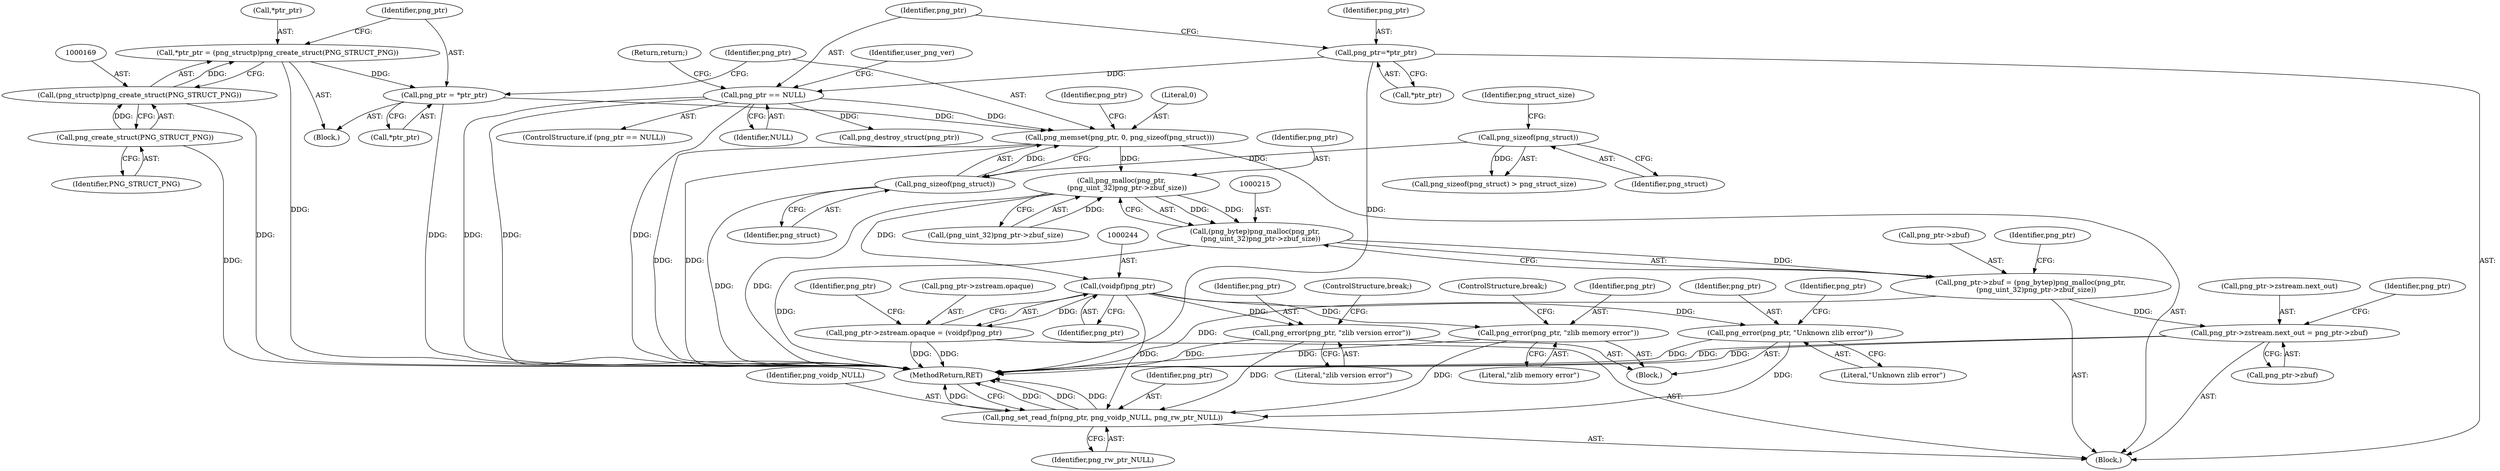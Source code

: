 digraph "0_Chrome_7f3d85b096f66870a15b37c2f40b219b2e292693_7@API" {
"1000176" [label="(Call,png_memset(png_ptr, 0, png_sizeof(png_struct)))"];
"1000172" [label="(Call,png_ptr = *ptr_ptr)"];
"1000165" [label="(Call,*ptr_ptr = (png_structp)png_create_struct(PNG_STRUCT_PNG))"];
"1000168" [label="(Call,(png_structp)png_create_struct(PNG_STRUCT_PNG))"];
"1000170" [label="(Call,png_create_struct(PNG_STRUCT_PNG))"];
"1000123" [label="(Call,png_ptr == NULL)"];
"1000118" [label="(Call,png_ptr=*ptr_ptr)"];
"1000179" [label="(Call,png_sizeof(png_struct))"];
"1000159" [label="(Call,png_sizeof(png_struct))"];
"1000216" [label="(Call,png_malloc(png_ptr,\n     (png_uint_32)png_ptr->zbuf_size))"];
"1000214" [label="(Call,(png_bytep)png_malloc(png_ptr,\n     (png_uint_32)png_ptr->zbuf_size))"];
"1000210" [label="(Call,png_ptr->zbuf = (png_bytep)png_malloc(png_ptr,\n     (png_uint_32)png_ptr->zbuf_size))"];
"1000269" [label="(Call,png_ptr->zstream.next_out = png_ptr->zbuf)"];
"1000243" [label="(Call,(voidpf)png_ptr)"];
"1000237" [label="(Call,png_ptr->zstream.opaque = (voidpf)png_ptr)"];
"1000256" [label="(Call,png_error(png_ptr, \"zlib memory error\"))"];
"1000289" [label="(Call,png_set_read_fn(png_ptr, png_voidp_NULL, png_rw_ptr_NULL))"];
"1000261" [label="(Call,png_error(png_ptr, \"zlib version error\"))"];
"1000266" [label="(Call,png_error(png_ptr, \"Unknown zlib error\"))"];
"1000159" [label="(Call,png_sizeof(png_struct))"];
"1000177" [label="(Identifier,png_ptr)"];
"1000162" [label="(Block,)"];
"1000262" [label="(Identifier,png_ptr)"];
"1000111" [label="(Block,)"];
"1000183" [label="(Identifier,png_ptr)"];
"1000176" [label="(Call,png_memset(png_ptr, 0, png_sizeof(png_struct)))"];
"1000261" [label="(Call,png_error(png_ptr, \"zlib version error\"))"];
"1000257" [label="(Identifier,png_ptr)"];
"1000263" [label="(Literal,\"zlib version error\")"];
"1000267" [label="(Identifier,png_ptr)"];
"1000245" [label="(Identifier,png_ptr)"];
"1000163" [label="(Call,png_destroy_struct(png_ptr))"];
"1000291" [label="(Identifier,png_voidp_NULL)"];
"1000237" [label="(Call,png_ptr->zstream.opaque = (voidpf)png_ptr)"];
"1000226" [label="(Identifier,png_ptr)"];
"1000165" [label="(Call,*ptr_ptr = (png_structp)png_create_struct(PNG_STRUCT_PNG))"];
"1000216" [label="(Call,png_malloc(png_ptr,\n     (png_uint_32)png_ptr->zbuf_size))"];
"1000166" [label="(Call,*ptr_ptr)"];
"1000171" [label="(Identifier,PNG_STRUCT_PNG)"];
"1000210" [label="(Call,png_ptr->zbuf = (png_bytep)png_malloc(png_ptr,\n     (png_uint_32)png_ptr->zbuf_size))"];
"1000120" [label="(Call,*ptr_ptr)"];
"1000252" [label="(Block,)"];
"1000173" [label="(Identifier,png_ptr)"];
"1000256" [label="(Call,png_error(png_ptr, \"zlib memory error\"))"];
"1000217" [label="(Identifier,png_ptr)"];
"1000160" [label="(Identifier,png_struct)"];
"1000172" [label="(Call,png_ptr = *ptr_ptr)"];
"1000270" [label="(Call,png_ptr->zstream.next_out)"];
"1000218" [label="(Call,(png_uint_32)png_ptr->zbuf_size)"];
"1000179" [label="(Call,png_sizeof(png_struct))"];
"1000268" [label="(Literal,\"Unknown zlib error\")"];
"1000250" [label="(Identifier,png_ptr)"];
"1000126" [label="(Return,return;)"];
"1000158" [label="(Call,png_sizeof(png_struct) > png_struct_size)"];
"1000264" [label="(ControlStructure,break;)"];
"1000275" [label="(Call,png_ptr->zbuf)"];
"1000161" [label="(Identifier,png_struct_size)"];
"1000293" [label="(MethodReturn,RET)"];
"1000281" [label="(Identifier,png_ptr)"];
"1000238" [label="(Call,png_ptr->zstream.opaque)"];
"1000214" [label="(Call,(png_bytep)png_malloc(png_ptr,\n     (png_uint_32)png_ptr->zbuf_size))"];
"1000170" [label="(Call,png_create_struct(PNG_STRUCT_PNG))"];
"1000125" [label="(Identifier,NULL)"];
"1000289" [label="(Call,png_set_read_fn(png_ptr, png_voidp_NULL, png_rw_ptr_NULL))"];
"1000119" [label="(Identifier,png_ptr)"];
"1000180" [label="(Identifier,png_struct)"];
"1000266" [label="(Call,png_error(png_ptr, \"Unknown zlib error\"))"];
"1000269" [label="(Call,png_ptr->zstream.next_out = png_ptr->zbuf)"];
"1000258" [label="(Literal,\"zlib memory error\")"];
"1000174" [label="(Call,*ptr_ptr)"];
"1000123" [label="(Call,png_ptr == NULL)"];
"1000211" [label="(Call,png_ptr->zbuf)"];
"1000178" [label="(Literal,0)"];
"1000243" [label="(Call,(voidpf)png_ptr)"];
"1000124" [label="(Identifier,png_ptr)"];
"1000272" [label="(Identifier,png_ptr)"];
"1000290" [label="(Identifier,png_ptr)"];
"1000118" [label="(Call,png_ptr=*ptr_ptr)"];
"1000168" [label="(Call,(png_structp)png_create_struct(PNG_STRUCT_PNG))"];
"1000132" [label="(Identifier,user_png_ver)"];
"1000122" [label="(ControlStructure,if (png_ptr == NULL))"];
"1000292" [label="(Identifier,png_rw_ptr_NULL)"];
"1000259" [label="(ControlStructure,break;)"];
"1000176" -> "1000111"  [label="AST: "];
"1000176" -> "1000179"  [label="CFG: "];
"1000177" -> "1000176"  [label="AST: "];
"1000178" -> "1000176"  [label="AST: "];
"1000179" -> "1000176"  [label="AST: "];
"1000183" -> "1000176"  [label="CFG: "];
"1000176" -> "1000293"  [label="DDG: "];
"1000176" -> "1000293"  [label="DDG: "];
"1000172" -> "1000176"  [label="DDG: "];
"1000123" -> "1000176"  [label="DDG: "];
"1000179" -> "1000176"  [label="DDG: "];
"1000176" -> "1000216"  [label="DDG: "];
"1000172" -> "1000162"  [label="AST: "];
"1000172" -> "1000174"  [label="CFG: "];
"1000173" -> "1000172"  [label="AST: "];
"1000174" -> "1000172"  [label="AST: "];
"1000177" -> "1000172"  [label="CFG: "];
"1000172" -> "1000293"  [label="DDG: "];
"1000165" -> "1000172"  [label="DDG: "];
"1000165" -> "1000162"  [label="AST: "];
"1000165" -> "1000168"  [label="CFG: "];
"1000166" -> "1000165"  [label="AST: "];
"1000168" -> "1000165"  [label="AST: "];
"1000173" -> "1000165"  [label="CFG: "];
"1000165" -> "1000293"  [label="DDG: "];
"1000168" -> "1000165"  [label="DDG: "];
"1000168" -> "1000170"  [label="CFG: "];
"1000169" -> "1000168"  [label="AST: "];
"1000170" -> "1000168"  [label="AST: "];
"1000168" -> "1000293"  [label="DDG: "];
"1000170" -> "1000168"  [label="DDG: "];
"1000170" -> "1000171"  [label="CFG: "];
"1000171" -> "1000170"  [label="AST: "];
"1000170" -> "1000293"  [label="DDG: "];
"1000123" -> "1000122"  [label="AST: "];
"1000123" -> "1000125"  [label="CFG: "];
"1000124" -> "1000123"  [label="AST: "];
"1000125" -> "1000123"  [label="AST: "];
"1000126" -> "1000123"  [label="CFG: "];
"1000132" -> "1000123"  [label="CFG: "];
"1000123" -> "1000293"  [label="DDG: "];
"1000123" -> "1000293"  [label="DDG: "];
"1000123" -> "1000293"  [label="DDG: "];
"1000118" -> "1000123"  [label="DDG: "];
"1000123" -> "1000163"  [label="DDG: "];
"1000118" -> "1000111"  [label="AST: "];
"1000118" -> "1000120"  [label="CFG: "];
"1000119" -> "1000118"  [label="AST: "];
"1000120" -> "1000118"  [label="AST: "];
"1000124" -> "1000118"  [label="CFG: "];
"1000118" -> "1000293"  [label="DDG: "];
"1000179" -> "1000180"  [label="CFG: "];
"1000180" -> "1000179"  [label="AST: "];
"1000179" -> "1000293"  [label="DDG: "];
"1000159" -> "1000179"  [label="DDG: "];
"1000159" -> "1000158"  [label="AST: "];
"1000159" -> "1000160"  [label="CFG: "];
"1000160" -> "1000159"  [label="AST: "];
"1000161" -> "1000159"  [label="CFG: "];
"1000159" -> "1000158"  [label="DDG: "];
"1000216" -> "1000214"  [label="AST: "];
"1000216" -> "1000218"  [label="CFG: "];
"1000217" -> "1000216"  [label="AST: "];
"1000218" -> "1000216"  [label="AST: "];
"1000214" -> "1000216"  [label="CFG: "];
"1000216" -> "1000293"  [label="DDG: "];
"1000216" -> "1000214"  [label="DDG: "];
"1000216" -> "1000214"  [label="DDG: "];
"1000218" -> "1000216"  [label="DDG: "];
"1000216" -> "1000243"  [label="DDG: "];
"1000214" -> "1000210"  [label="AST: "];
"1000215" -> "1000214"  [label="AST: "];
"1000210" -> "1000214"  [label="CFG: "];
"1000214" -> "1000293"  [label="DDG: "];
"1000214" -> "1000210"  [label="DDG: "];
"1000210" -> "1000111"  [label="AST: "];
"1000211" -> "1000210"  [label="AST: "];
"1000226" -> "1000210"  [label="CFG: "];
"1000210" -> "1000293"  [label="DDG: "];
"1000210" -> "1000269"  [label="DDG: "];
"1000269" -> "1000111"  [label="AST: "];
"1000269" -> "1000275"  [label="CFG: "];
"1000270" -> "1000269"  [label="AST: "];
"1000275" -> "1000269"  [label="AST: "];
"1000281" -> "1000269"  [label="CFG: "];
"1000269" -> "1000293"  [label="DDG: "];
"1000269" -> "1000293"  [label="DDG: "];
"1000243" -> "1000237"  [label="AST: "];
"1000243" -> "1000245"  [label="CFG: "];
"1000244" -> "1000243"  [label="AST: "];
"1000245" -> "1000243"  [label="AST: "];
"1000237" -> "1000243"  [label="CFG: "];
"1000243" -> "1000237"  [label="DDG: "];
"1000243" -> "1000256"  [label="DDG: "];
"1000243" -> "1000261"  [label="DDG: "];
"1000243" -> "1000266"  [label="DDG: "];
"1000243" -> "1000289"  [label="DDG: "];
"1000237" -> "1000111"  [label="AST: "];
"1000238" -> "1000237"  [label="AST: "];
"1000250" -> "1000237"  [label="CFG: "];
"1000237" -> "1000293"  [label="DDG: "];
"1000237" -> "1000293"  [label="DDG: "];
"1000256" -> "1000252"  [label="AST: "];
"1000256" -> "1000258"  [label="CFG: "];
"1000257" -> "1000256"  [label="AST: "];
"1000258" -> "1000256"  [label="AST: "];
"1000259" -> "1000256"  [label="CFG: "];
"1000256" -> "1000293"  [label="DDG: "];
"1000256" -> "1000289"  [label="DDG: "];
"1000289" -> "1000111"  [label="AST: "];
"1000289" -> "1000292"  [label="CFG: "];
"1000290" -> "1000289"  [label="AST: "];
"1000291" -> "1000289"  [label="AST: "];
"1000292" -> "1000289"  [label="AST: "];
"1000293" -> "1000289"  [label="CFG: "];
"1000289" -> "1000293"  [label="DDG: "];
"1000289" -> "1000293"  [label="DDG: "];
"1000289" -> "1000293"  [label="DDG: "];
"1000289" -> "1000293"  [label="DDG: "];
"1000266" -> "1000289"  [label="DDG: "];
"1000261" -> "1000289"  [label="DDG: "];
"1000261" -> "1000252"  [label="AST: "];
"1000261" -> "1000263"  [label="CFG: "];
"1000262" -> "1000261"  [label="AST: "];
"1000263" -> "1000261"  [label="AST: "];
"1000264" -> "1000261"  [label="CFG: "];
"1000261" -> "1000293"  [label="DDG: "];
"1000266" -> "1000252"  [label="AST: "];
"1000266" -> "1000268"  [label="CFG: "];
"1000267" -> "1000266"  [label="AST: "];
"1000268" -> "1000266"  [label="AST: "];
"1000272" -> "1000266"  [label="CFG: "];
"1000266" -> "1000293"  [label="DDG: "];
}
